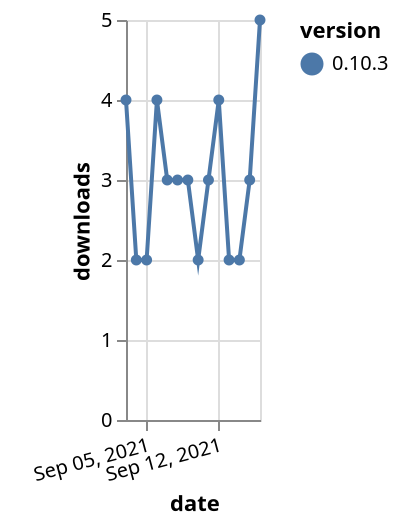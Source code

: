 {"$schema": "https://vega.github.io/schema/vega-lite/v5.json", "description": "A simple bar chart with embedded data.", "data": {"values": [{"date": "2021-09-03", "total": 3952, "delta": 4, "version": "0.10.3"}, {"date": "2021-09-04", "total": 3954, "delta": 2, "version": "0.10.3"}, {"date": "2021-09-05", "total": 3956, "delta": 2, "version": "0.10.3"}, {"date": "2021-09-06", "total": 3960, "delta": 4, "version": "0.10.3"}, {"date": "2021-09-07", "total": 3963, "delta": 3, "version": "0.10.3"}, {"date": "2021-09-08", "total": 3966, "delta": 3, "version": "0.10.3"}, {"date": "2021-09-09", "total": 3969, "delta": 3, "version": "0.10.3"}, {"date": "2021-09-10", "total": 3971, "delta": 2, "version": "0.10.3"}, {"date": "2021-09-11", "total": 3974, "delta": 3, "version": "0.10.3"}, {"date": "2021-09-12", "total": 3978, "delta": 4, "version": "0.10.3"}, {"date": "2021-09-13", "total": 3980, "delta": 2, "version": "0.10.3"}, {"date": "2021-09-14", "total": 3982, "delta": 2, "version": "0.10.3"}, {"date": "2021-09-15", "total": 3985, "delta": 3, "version": "0.10.3"}, {"date": "2021-09-16", "total": 3990, "delta": 5, "version": "0.10.3"}]}, "width": "container", "mark": {"type": "line", "point": {"filled": true}}, "encoding": {"x": {"field": "date", "type": "temporal", "timeUnit": "yearmonthdate", "title": "date", "axis": {"labelAngle": -15}}, "y": {"field": "delta", "type": "quantitative", "title": "downloads"}, "color": {"field": "version", "type": "nominal"}, "tooltip": {"field": "delta"}}}